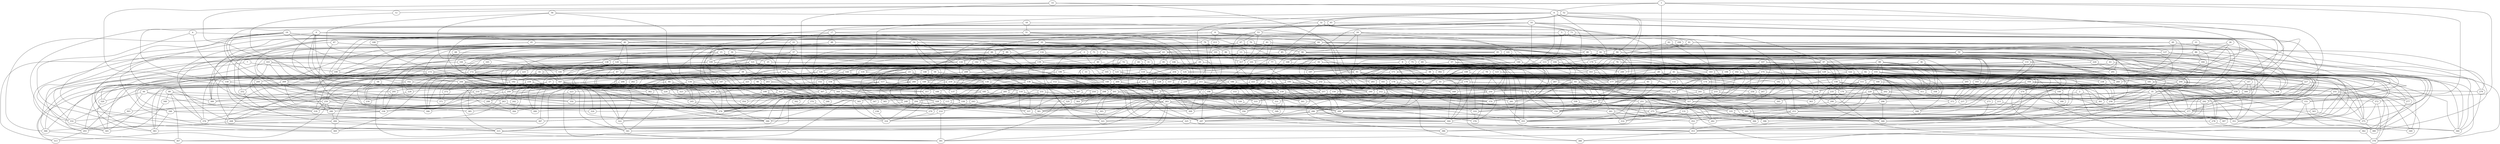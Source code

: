 strict graph "gnp_random_graph(400,0.015)" {
0;
1;
2;
3;
4;
5;
6;
7;
8;
9;
10;
11;
12;
13;
14;
15;
16;
17;
18;
19;
20;
21;
22;
23;
24;
25;
26;
27;
28;
29;
30;
31;
32;
33;
34;
35;
36;
37;
38;
39;
40;
41;
42;
43;
44;
45;
46;
47;
48;
49;
50;
51;
52;
53;
54;
55;
56;
57;
58;
59;
60;
61;
62;
63;
64;
65;
66;
67;
68;
69;
70;
71;
72;
73;
74;
75;
76;
77;
78;
79;
80;
81;
82;
83;
84;
85;
86;
87;
88;
89;
90;
91;
92;
93;
94;
95;
96;
97;
98;
99;
100;
101;
102;
103;
104;
105;
106;
107;
108;
109;
110;
111;
112;
113;
114;
115;
116;
117;
118;
119;
120;
121;
122;
123;
124;
125;
126;
127;
128;
129;
130;
131;
132;
133;
134;
135;
136;
137;
138;
139;
140;
141;
142;
143;
144;
145;
146;
147;
148;
149;
150;
151;
152;
153;
154;
155;
156;
157;
158;
159;
160;
161;
162;
163;
164;
165;
166;
167;
168;
169;
170;
171;
172;
173;
174;
175;
176;
177;
178;
179;
180;
181;
182;
183;
184;
185;
186;
187;
188;
189;
190;
191;
192;
193;
194;
195;
196;
197;
198;
199;
200;
201;
202;
203;
204;
205;
206;
207;
208;
209;
210;
211;
212;
213;
214;
215;
216;
217;
218;
219;
220;
221;
222;
223;
224;
225;
226;
227;
228;
229;
230;
231;
232;
233;
234;
235;
236;
237;
238;
239;
240;
241;
242;
243;
244;
245;
246;
247;
248;
249;
250;
251;
252;
253;
254;
255;
256;
257;
258;
259;
260;
261;
262;
263;
264;
265;
266;
267;
268;
269;
270;
271;
272;
273;
274;
275;
276;
277;
278;
279;
280;
281;
282;
283;
284;
285;
286;
287;
288;
289;
290;
291;
292;
293;
294;
295;
296;
297;
298;
299;
300;
301;
302;
303;
304;
305;
306;
307;
308;
309;
310;
311;
312;
313;
314;
315;
316;
317;
318;
319;
320;
321;
322;
323;
324;
325;
326;
327;
328;
329;
330;
331;
332;
333;
334;
335;
336;
337;
338;
339;
340;
341;
342;
343;
344;
345;
346;
347;
348;
349;
350;
351;
352;
353;
354;
355;
356;
357;
358;
359;
360;
361;
362;
363;
364;
365;
366;
367;
368;
369;
370;
371;
372;
373;
374;
375;
376;
377;
378;
379;
380;
381;
382;
383;
384;
385;
386;
387;
388;
389;
390;
391;
392;
393;
394;
395;
396;
397;
398;
399;
0 -- 162  [is_available=True, prob="0.928473988407"];
0 -- 390  [is_available=True, prob="0.842371422272"];
0 -- 105  [is_available=True, prob="0.0163016204399"];
0 -- 370  [is_available=True, prob="0.993192446512"];
0 -- 338  [is_available=True, prob="0.842184573622"];
0 -- 244  [is_available=True, prob="0.304843425186"];
0 -- 341  [is_available=True, prob="0.286546355919"];
0 -- 20  [is_available=True, prob="0.779086600447"];
0 -- 157  [is_available=True, prob="0.546234066584"];
1 -- 292  [is_available=True, prob="1.0"];
1 -- 6  [is_available=True, prob="0.765761612526"];
1 -- 359  [is_available=True, prob="1.0"];
1 -- 170  [is_available=True, prob="1.0"];
1 -- 12  [is_available=True, prob="0.991138852944"];
1 -- 276  [is_available=True, prob="0.514932247767"];
1 -- 151  [is_available=True, prob="1.0"];
2 -- 258  [is_available=True, prob="0.669164761749"];
2 -- 115  [is_available=True, prob="0.718369909021"];
2 -- 351  [is_available=True, prob="0.664268940199"];
3 -- 313  [is_available=True, prob="0.664543370799"];
3 -- 253  [is_available=True, prob="0.541030208397"];
3 -- 332  [is_available=True, prob="0.768813131825"];
3 -- 125  [is_available=True, prob="0.52680065544"];
3 -- 31  [is_available=True, prob="1.0"];
4 -- 369  [is_available=True, prob="0.0891100355661"];
4 -- 158  [is_available=True, prob="0.498418772179"];
4 -- 46  [is_available=True, prob="0.780996996662"];
5 -- 81  [is_available=True, prob="1.0"];
5 -- 266  [is_available=True, prob="1.0"];
5 -- 113  [is_available=True, prob="0.97749412576"];
6 -- 32  [is_available=True, prob="1.0"];
6 -- 35  [is_available=True, prob="0.82659592262"];
6 -- 289  [is_available=True, prob="0.39964674266"];
6 -- 104  [is_available=True, prob="0.936615560566"];
6 -- 144  [is_available=True, prob="0.265978328635"];
6 -- 384  [is_available=True, prob="0.123756608086"];
6 -- 53  [is_available=True, prob="0.173674066559"];
6 -- 29  [is_available=True, prob="0.539570029884"];
6 -- 94  [is_available=True, prob="1.0"];
7 -- 145  [is_available=True, prob="0.836796859221"];
7 -- 366  [is_available=True, prob="0.00601043986764"];
8 -- 64  [is_available=True, prob="0.497960230185"];
8 -- 300  [is_available=True, prob="0.593990065122"];
8 -- 46  [is_available=True, prob="0.784056350372"];
8 -- 212  [is_available=True, prob="0.774048073629"];
8 -- 213  [is_available=True, prob="0.295591096744"];
8 -- 315  [is_available=True, prob="0.36846853858"];
8 -- 190  [is_available=True, prob="0.617216611339"];
9 -- 392  [is_available=True, prob="0.761273438123"];
9 -- 129  [is_available=True, prob="0.420667873571"];
9 -- 154  [is_available=True, prob="0.190803581279"];
9 -- 35  [is_available=True, prob="1.0"];
9 -- 366  [is_available=True, prob="0.706962112832"];
10 -- 194  [is_available=True, prob="0.281932620905"];
10 -- 72  [is_available=True, prob="1.0"];
10 -- 371  [is_available=True, prob="0.629062500227"];
10 -- 300  [is_available=True, prob="0.986370672999"];
10 -- 17  [is_available=True, prob="0.614933748523"];
10 -- 275  [is_available=True, prob="0.952818939773"];
10 -- 183  [is_available=True, prob="1.0"];
10 -- 216  [is_available=True, prob="0.366207083561"];
10 -- 379  [is_available=True, prob="1.0"];
11 -- 16  [is_available=True, prob="0.456790974177"];
11 -- 40  [is_available=True, prob="0.847446300348"];
11 -- 122  [is_available=True, prob="0.239886689414"];
11 -- 118  [is_available=True, prob="1.0"];
11 -- 207  [is_available=True, prob="0.885760566306"];
12 -- 334  [is_available=True, prob="0.741516920917"];
13 -- 224  [is_available=True, prob="1.0"];
13 -- 133  [is_available=True, prob="0.117502768537"];
13 -- 274  [is_available=True, prob="0.462268850533"];
13 -- 276  [is_available=True, prob="0.244763351102"];
13 -- 118  [is_available=True, prob="1.0"];
13 -- 377  [is_available=True, prob="0.481432977817"];
13 -- 317  [is_available=True, prob="0.430585527386"];
13 -- 222  [is_available=True, prob="1.0"];
14 -- 240  [is_available=True, prob="0.170137750129"];
14 -- 52  [is_available=True, prob="0.0336716152719"];
14 -- 189  [is_available=True, prob="0.795607337212"];
14 -- 295  [is_available=True, prob="0.804110844229"];
15 -- 263  [is_available=True, prob="0.672320042236"];
15 -- 105  [is_available=True, prob="0.243949799371"];
15 -- 199  [is_available=True, prob="0.113901747797"];
15 -- 370  [is_available=True, prob="0.584469950727"];
15 -- 25  [is_available=True, prob="0.374327047928"];
15 -- 31  [is_available=True, prob="0.687690528184"];
16 -- 162  [is_available=True, prob="0.196928885405"];
16 -- 293  [is_available=True, prob="0.916752487256"];
16 -- 167  [is_available=True, prob="0.993917352129"];
16 -- 322  [is_available=True, prob="1.0"];
16 -- 376  [is_available=True, prob="0.318935983052"];
17 -- 48  [is_available=True, prob="0.779513879396"];
17 -- 208  [is_available=True, prob="1.0"];
17 -- 188  [is_available=True, prob="0.617050746416"];
17 -- 365  [is_available=True, prob="0.395629504442"];
18 -- 51  [is_available=True, prob="0.775619858292"];
18 -- 388  [is_available=True, prob="0.275827863204"];
18 -- 189  [is_available=True, prob="1.0"];
19 -- 128  [is_available=True, prob="0.663760645041"];
19 -- 200  [is_available=True, prob="0.59377326081"];
19 -- 267  [is_available=True, prob="0.608975383742"];
19 -- 173  [is_available=True, prob="0.301211409198"];
19 -- 366  [is_available=True, prob="1.0"];
19 -- 232  [is_available=True, prob="0.626328316708"];
19 -- 350  [is_available=True, prob="0.0944551672537"];
19 -- 54  [is_available=True, prob="0.224824833727"];
19 -- 318  [is_available=True, prob="0.999573660853"];
20 -- 128  [is_available=True, prob="0.615795094574"];
20 -- 390  [is_available=True, prob="0.443621500938"];
20 -- 369  [is_available=True, prob="0.341288485837"];
20 -- 83  [is_available=True, prob="1.0"];
20 -- 116  [is_available=True, prob="0.802752891258"];
20 -- 190  [is_available=True, prob="0.190294406766"];
20 -- 122  [is_available=True, prob="0.719096489663"];
20 -- 191  [is_available=True, prob="1.0"];
20 -- 126  [is_available=True, prob="1.0"];
20 -- 31  [is_available=True, prob="0.608226349165"];
21 -- 344  [is_available=True, prob="0.600274307044"];
21 -- 308  [is_available=True, prob="0.257393625315"];
21 -- 86  [is_available=True, prob="0.922922236278"];
22 -- 274  [is_available=True, prob="0.41440483615"];
22 -- 37  [is_available=True, prob="0.816264798055"];
22 -- 269  [is_available=True, prob="0.127690319818"];
23 -- 130  [is_available=True, prob="0.586008188809"];
23 -- 262  [is_available=True, prob="0.174082867424"];
23 -- 137  [is_available=True, prob="0.358955356715"];
23 -- 44  [is_available=True, prob="1.0"];
23 -- 174  [is_available=True, prob="0.0119177248193"];
23 -- 276  [is_available=True, prob="0.977759763903"];
23 -- 55  [is_available=True, prob="0.0602255874619"];
23 -- 316  [is_available=True, prob="0.406380738453"];
23 -- 297  [is_available=True, prob="0.691713186441"];
24 -- 258  [is_available=True, prob="0.0180712038971"];
24 -- 259  [is_available=True, prob="0.328275488448"];
24 -- 265  [is_available=True, prob="0.74276244984"];
24 -- 299  [is_available=True, prob="0.602433290935"];
24 -- 109  [is_available=True, prob="0.265413424436"];
24 -- 46  [is_available=True, prob="0.861636214923"];
24 -- 146  [is_available=True, prob="0.978287908428"];
24 -- 147  [is_available=True, prob="0.70147249174"];
24 -- 373  [is_available=True, prob="0.718326920275"];
24 -- 90  [is_available=True, prob="1.0"];
24 -- 158  [is_available=True, prob="0.350826092262"];
25 -- 291  [is_available=True, prob="0.57185688386"];
25 -- 234  [is_available=True, prob="0.957648236676"];
25 -- 91  [is_available=True, prob="0.0568514590771"];
25 -- 221  [is_available=True, prob="0.572668434399"];
26 -- 373  [is_available=True, prob="0.643635041266"];
26 -- 133  [is_available=True, prob="1.0"];
26 -- 63  [is_available=True, prob="0.549458784608"];
27 -- 268  [is_available=True, prob="0.0460487520182"];
27 -- 315  [is_available=True, prob="0.623383615227"];
27 -- 100  [is_available=True, prob="0.970537648664"];
27 -- 110  [is_available=True, prob="1.0"];
28 -- 327  [is_available=True, prob="0.523569342895"];
28 -- 55  [is_available=True, prob="0.698837952413"];
28 -- 273  [is_available=True, prob="0.165398137241"];
28 -- 247  [is_available=True, prob="0.167834711198"];
28 -- 219  [is_available=True, prob="0.659593102379"];
28 -- 61  [is_available=True, prob="0.716166446517"];
28 -- 222  [is_available=True, prob="0.735313818938"];
29 -- 321  [is_available=True, prob="0.472952074322"];
29 -- 338  [is_available=True, prob="0.40117822503"];
29 -- 211  [is_available=True, prob="0.63825904434"];
29 -- 217  [is_available=True, prob="0.829680142614"];
29 -- 122  [is_available=True, prob="0.541441235547"];
29 -- 250  [is_available=True, prob="0.676645215083"];
30 -- 97  [is_available=True, prob="0.131754905734"];
30 -- 322  [is_available=True, prob="0.855785632724"];
30 -- 39  [is_available=True, prob="1.0"];
31 -- 154  [is_available=True, prob="0.0908757890788"];
31 -- 143  [is_available=True, prob="0.0440610107442"];
32 -- 97  [is_available=True, prob="0.0480016648639"];
32 -- 73  [is_available=True, prob="0.560429253506"];
32 -- 332  [is_available=True, prob="1.0"];
32 -- 85  [is_available=True, prob="0.117511810609"];
32 -- 158  [is_available=True, prob="0.18664691996"];
33 -- 140  [is_available=True, prob="0.798547490806"];
34 -- 38  [is_available=True, prob="0.577000340819"];
34 -- 134  [is_available=True, prob="0.0434805257029"];
34 -- 359  [is_available=True, prob="1.0"];
34 -- 298  [is_available=True, prob="1.0"];
34 -- 235  [is_available=True, prob="0.290539083634"];
34 -- 347  [is_available=True, prob="0.608241327199"];
34 -- 197  [is_available=True, prob="1.0"];
35 -- 386  [is_available=True, prob="0.0809036256762"];
35 -- 394  [is_available=True, prob="0.136860799664"];
35 -- 237  [is_available=True, prob="1.0"];
35 -- 278  [is_available=True, prob="0.152780764449"];
35 -- 351  [is_available=True, prob="0.926758233329"];
36 -- 304  [is_available=True, prob="0.591282982378"];
36 -- 194  [is_available=True, prob="0.0320524114248"];
36 -- 358  [is_available=True, prob="0.191734196858"];
36 -- 311  [is_available=True, prob="1.0"];
37 -- 288  [is_available=True, prob="1.0"];
37 -- 355  [is_available=True, prob="1.0"];
37 -- 172  [is_available=True, prob="1.0"];
37 -- 239  [is_available=True, prob="0.462392502138"];
37 -- 114  [is_available=True, prob="0.129550145303"];
37 -- 217  [is_available=True, prob="1.0"];
37 -- 121  [is_available=True, prob="0.64801315503"];
38 -- 176  [is_available=True, prob="1.0"];
38 -- 140  [is_available=True, prob="1.0"];
38 -- 343  [is_available=True, prob="1.0"];
39 -- 204  [is_available=True, prob="0.286595090604"];
39 -- 203  [is_available=True, prob="1.0"];
39 -- 268  [is_available=True, prob="0.564193400253"];
39 -- 276  [is_available=True, prob="0.265991846137"];
39 -- 93  [is_available=True, prob="1.0"];
40 -- 105  [is_available=True, prob="0.983343919868"];
40 -- 306  [is_available=True, prob="0.666211856523"];
40 -- 397  [is_available=True, prob="1.0"];
41 -- 132  [is_available=True, prob="0.938583082346"];
41 -- 270  [is_available=True, prob="0.867068231957"];
41 -- 174  [is_available=True, prob="0.58770106171"];
41 -- 177  [is_available=True, prob="0.626695031766"];
41 -- 274  [is_available=True, prob="0.467537248304"];
41 -- 149  [is_available=True, prob="0.50065966044"];
41 -- 260  [is_available=True, prob="0.229752051961"];
42 -- 181  [is_available=True, prob="0.22603130375"];
42 -- 66  [is_available=True, prob="6.80716723102e-05"];
42 -- 317  [is_available=True, prob="0.557357304076"];
42 -- 101  [is_available=True, prob="1.0"];
42 -- 143  [is_available=True, prob="0.750523685057"];
43 -- 197  [is_available=True, prob="0.769975258622"];
43 -- 351  [is_available=True, prob="0.646092099312"];
44 -- 320  [is_available=True, prob="0.631522787546"];
44 -- 329  [is_available=True, prob="0.855145808831"];
44 -- 303  [is_available=True, prob="0.407564236262"];
44 -- 270  [is_available=True, prob="0.379507546116"];
45 -- 210  [is_available=True, prob="0.972283110537"];
45 -- 59  [is_available=True, prob="0.832624312602"];
45 -- 234  [is_available=True, prob="0.483947805027"];
45 -- 63  [is_available=True, prob="0.558544228132"];
46 -- 323  [is_available=True, prob="0.589215186917"];
46 -- 120  [is_available=True, prob="0.568254880571"];
46 -- 373  [is_available=True, prob="0.0723202554074"];
46 -- 377  [is_available=True, prob="1.0"];
46 -- 68  [is_available=True, prob="1.0"];
46 -- 58  [is_available=True, prob="1.0"];
47 -- 224  [is_available=True, prob="0.659569329061"];
47 -- 313  [is_available=True, prob="0.701028186239"];
47 -- 203  [is_available=True, prob="0.400863549812"];
47 -- 84  [is_available=True, prob="0.637888149232"];
47 -- 158  [is_available=True, prob="0.904720956752"];
48 -- 312  [is_available=True, prob="0.112968485886"];
48 -- 99  [is_available=True, prob="0.92428145249"];
48 -- 293  [is_available=True, prob="0.218684488037"];
48 -- 143  [is_available=True, prob="0.341523813895"];
49 -- 100  [is_available=True, prob="1.0"];
49 -- 282  [is_available=True, prob="0.236400803006"];
49 -- 251  [is_available=True, prob="0.853330059172"];
49 -- 92  [is_available=True, prob="1.0"];
49 -- 244  [is_available=True, prob="0.672836430162"];
50 -- 97  [is_available=True, prob="0.23543730577"];
50 -- 101  [is_available=True, prob="1.0"];
50 -- 360  [is_available=True, prob="1.0"];
50 -- 184  [is_available=True, prob="0.39619726894"];
50 -- 220  [is_available=True, prob="1.0"];
50 -- 93  [is_available=True, prob="0.337078486038"];
51 -- 134  [is_available=True, prob="1.0"];
51 -- 167  [is_available=True, prob="0.440681140411"];
51 -- 79  [is_available=True, prob="0.378273508881"];
51 -- 244  [is_available=True, prob="0.283522250656"];
51 -- 317  [is_available=True, prob="0.661220663655"];
51 -- 95  [is_available=True, prob="0.0188978712644"];
52 -- 65  [is_available=True, prob="0.798396881678"];
52 -- 260  [is_available=True, prob="0.743528888895"];
52 -- 297  [is_available=True, prob="0.971254276008"];
52 -- 177  [is_available=True, prob="0.405955268924"];
53 -- 67  [is_available=True, prob="0.621456455136"];
53 -- 356  [is_available=True, prob="0.283251022731"];
53 -- 268  [is_available=True, prob="0.43234513442"];
53 -- 151  [is_available=True, prob="0.484537881551"];
53 -- 379  [is_available=True, prob="0.581395882401"];
53 -- 317  [is_available=True, prob="1.0"];
54 -- 224  [is_available=True, prob="0.966277265084"];
54 -- 130  [is_available=True, prob="1.0"];
54 -- 291  [is_available=True, prob="0.397929742218"];
54 -- 389  [is_available=True, prob="1.0"];
54 -- 106  [is_available=True, prob="1.0"];
54 -- 140  [is_available=True, prob="0.889993364289"];
54 -- 109  [is_available=True, prob="0.622455821332"];
54 -- 185  [is_available=True, prob="0.169073886437"];
54 -- 90  [is_available=True, prob="0.999859878456"];
55 -- 169  [is_available=True, prob="0.474803611491"];
56 -- 65  [is_available=True, prob="0.888331485195"];
56 -- 167  [is_available=True, prob="0.762644518622"];
56 -- 270  [is_available=True, prob="0.207831170733"];
56 -- 145  [is_available=True, prob="0.691526305449"];
57 -- 267  [is_available=True, prob="1.0"];
57 -- 281  [is_available=True, prob="0.786426570671"];
57 -- 91  [is_available=True, prob="0.258572174448"];
57 -- 286  [is_available=True, prob="0.1819030086"];
58 -- 385  [is_available=True, prob="0.335987165824"];
58 -- 323  [is_available=True, prob="0.121828321651"];
59 -- 224  [is_available=True, prob="0.913160100491"];
59 -- 275  [is_available=True, prob="0.949227335521"];
59 -- 237  [is_available=True, prob="0.679662505943"];
59 -- 221  [is_available=True, prob="0.726587906341"];
60 -- 360  [is_available=True, prob="0.400303104741"];
60 -- 98  [is_available=True, prob="0.0931197888457"];
60 -- 226  [is_available=True, prob="0.574552164481"];
60 -- 382  [is_available=True, prob="0.24806791354"];
60 -- 119  [is_available=True, prob="0.990542735899"];
61 -- 169  [is_available=True, prob="0.770137779275"];
61 -- 241  [is_available=True, prob="1.0"];
61 -- 207  [is_available=True, prob="0.132723661463"];
62 -- 355  [is_available=True, prob="0.469768724646"];
62 -- 108  [is_available=True, prob="0.468726141104"];
62 -- 127  [is_available=True, prob="1.0"];
63 -- 289  [is_available=True, prob="0.711070278676"];
63 -- 323  [is_available=True, prob="0.97806340969"];
63 -- 373  [is_available=True, prob="0.994376035854"];
63 -- 125  [is_available=True, prob="0.579470595933"];
63 -- 95  [is_available=True, prob="0.123348051905"];
64 -- 108  [is_available=True, prob="1.0"];
64 -- 239  [is_available=True, prob="1.0"];
64 -- 328  [is_available=True, prob="1.0"];
64 -- 85  [is_available=True, prob="1.0"];
64 -- 249  [is_available=True, prob="1.0"];
64 -- 219  [is_available=True, prob="0.800089347324"];
64 -- 380  [is_available=True, prob="0.854040150005"];
65 -- 73  [is_available=True, prob="1.0"];
65 -- 344  [is_available=True, prob="0.311171770097"];
66 -- 152  [is_available=True, prob="0.994957167364"];
66 -- 355  [is_available=True, prob="1.0"];
66 -- 109  [is_available=True, prob="0.785507521006"];
66 -- 205  [is_available=True, prob="0.953016061959"];
67 -- 168  [is_available=True, prob="0.241818530443"];
67 -- 208  [is_available=True, prob="0.865509857205"];
67 -- 252  [is_available=True, prob="0.182023388488"];
67 -- 92  [is_available=True, prob="0.331969294059"];
68 -- 324  [is_available=True, prob="0.0127098713452"];
68 -- 118  [is_available=True, prob="0.166302115226"];
69 -- 232  [is_available=True, prob="1.0"];
69 -- 361  [is_available=True, prob="1.0"];
69 -- 91  [is_available=True, prob="1.0"];
70 -- 294  [is_available=True, prob="1.0"];
70 -- 269  [is_available=True, prob="0.900185451779"];
70 -- 111  [is_available=True, prob="0.701961683548"];
70 -- 80  [is_available=True, prob="1.0"];
70 -- 307  [is_available=True, prob="1.0"];
70 -- 379  [is_available=True, prob="0.183644508415"];
71 -- 193  [is_available=True, prob="0.34563091928"];
71 -- 91  [is_available=True, prob="0.710587060346"];
71 -- 332  [is_available=True, prob="1.0"];
71 -- 109  [is_available=True, prob="0.773821783697"];
72 -- 198  [is_available=True, prob="1.0"];
72 -- 297  [is_available=True, prob="0.655961432923"];
72 -- 363  [is_available=True, prob="0.080968961137"];
72 -- 301  [is_available=True, prob="1.0"];
72 -- 370  [is_available=True, prob="1.0"];
72 -- 361  [is_available=True, prob="0.0653666069569"];
73 -- 389  [is_available=True, prob="0.818988269946"];
73 -- 79  [is_available=True, prob="1.0"];
73 -- 143  [is_available=True, prob="0.474353638686"];
73 -- 251  [is_available=True, prob="1.0"];
74 -- 355  [is_available=True, prob="1.0"];
74 -- 136  [is_available=True, prob="0.767207395443"];
74 -- 362  [is_available=True, prob="0.845849091141"];
74 -- 173  [is_available=True, prob="0.250287685874"];
74 -- 264  [is_available=True, prob="0.252377454497"];
74 -- 245  [is_available=True, prob="1.0"];
74 -- 123  [is_available=True, prob="0.390717892914"];
75 -- 361  [is_available=True, prob="1.0"];
75 -- 125  [is_available=True, prob="0.0770424076913"];
75 -- 366  [is_available=True, prob="1.0"];
75 -- 311  [is_available=True, prob="0.351336917229"];
76 -- 351  [is_available=True, prob="1.0"];
76 -- 339  [is_available=True, prob="1.0"];
76 -- 163  [is_available=True, prob="0.585214342123"];
76 -- 389  [is_available=True, prob="1.0"];
76 -- 287  [is_available=True, prob="0.80697104252"];
77 -- 137  [is_available=True, prob="0.918469652573"];
77 -- 327  [is_available=True, prob="1.0"];
77 -- 172  [is_available=True, prob="1.0"];
77 -- 319  [is_available=True, prob="0.503254297643"];
78 -- 177  [is_available=True, prob="0.374505423771"];
78 -- 390  [is_available=True, prob="0.162325544138"];
78 -- 281  [is_available=True, prob="0.511942192401"];
79 -- 96  [is_available=True, prob="0.552215982075"];
79 -- 160  [is_available=True, prob="0.783587615531"];
79 -- 259  [is_available=True, prob="1.0"];
79 -- 145  [is_available=True, prob="0.648959898236"];
79 -- 309  [is_available=True, prob="0.994614990374"];
79 -- 310  [is_available=True, prob="0.311954384016"];
79 -- 279  [is_available=True, prob="0.792125943691"];
80 -- 258  [is_available=True, prob="1.0"];
80 -- 339  [is_available=True, prob="0.655547089286"];
80 -- 118  [is_available=True, prob="1.0"];
80 -- 126  [is_available=True, prob="0.688807698908"];
80 -- 255  [is_available=True, prob="1.0"];
81 -- 108  [is_available=True, prob="1.0"];
81 -- 83  [is_available=True, prob="0.907434268989"];
81 -- 100  [is_available=True, prob="0.778559363329"];
81 -- 279  [is_available=True, prob="0.0784148403499"];
82 -- 210  [is_available=True, prob="1.0"];
82 -- 260  [is_available=True, prob="0.943749969889"];
82 -- 174  [is_available=True, prob="0.880150296914"];
82 -- 151  [is_available=True, prob="1.0"];
83 -- 260  [is_available=True, prob="1.0"];
83 -- 177  [is_available=True, prob="1.0"];
83 -- 168  [is_available=True, prob="0.145185478294"];
83 -- 143  [is_available=True, prob="1.0"];
83 -- 317  [is_available=True, prob="1.0"];
83 -- 232  [is_available=True, prob="0.395300008505"];
84 -- 371  [is_available=True, prob="0.00397251539626"];
84 -- 337  [is_available=True, prob="0.119806097345"];
84 -- 307  [is_available=True, prob="0.877304251388"];
84 -- 390  [is_available=True, prob="0.716349181266"];
85 -- 138  [is_available=True, prob="1.0"];
85 -- 229  [is_available=True, prob="0.352262242769"];
86 -- 184  [is_available=True, prob="1.0"];
86 -- 169  [is_available=True, prob="0.499375818809"];
86 -- 378  [is_available=True, prob="0.356562755505"];
86 -- 222  [is_available=True, prob="0.776563356119"];
87 -- 90  [is_available=True, prob="0.249638435623"];
87 -- 306  [is_available=True, prob="0.179666644028"];
87 -- 394  [is_available=True, prob="0.461061642572"];
87 -- 309  [is_available=True, prob="0.400088927563"];
88 -- 167  [is_available=True, prob="0.629886162441"];
88 -- 296  [is_available=True, prob="0.246108459558"];
88 -- 233  [is_available=True, prob="1.0"];
88 -- 206  [is_available=True, prob="0.832177212062"];
88 -- 360  [is_available=True, prob="1.0"];
88 -- 311  [is_available=True, prob="0.612047877706"];
88 -- 155  [is_available=True, prob="0.112026254815"];
88 -- 222  [is_available=True, prob="0.883871033828"];
89 -- 389  [is_available=True, prob="1.0"];
89 -- 370  [is_available=True, prob="0.809994139366"];
89 -- 340  [is_available=True, prob="0.351786662657"];
89 -- 365  [is_available=True, prob="0.693167865235"];
89 -- 367  [is_available=True, prob="0.327147694744"];
90 -- 392  [is_available=True, prob="0.227718244275"];
90 -- 261  [is_available=True, prob="0.765833800218"];
90 -- 168  [is_available=True, prob="1.0"];
90 -- 177  [is_available=True, prob="0.79746898133"];
90 -- 345  [is_available=True, prob="0.640144931021"];
90 -- 189  [is_available=True, prob="0.0349562306398"];
90 -- 264  [is_available=True, prob="0.658832035461"];
90 -- 377  [is_available=True, prob="0.900300663163"];
91 -- 161  [is_available=True, prob="0.0576637707756"];
91 -- 294  [is_available=True, prob="0.947434488637"];
91 -- 375  [is_available=True, prob="1.0"];
91 -- 178  [is_available=True, prob="0.397110770396"];
92 -- 113  [is_available=True, prob="0.319520686924"];
92 -- 361  [is_available=True, prob="0.860810674226"];
92 -- 202  [is_available=True, prob="0.463797379545"];
92 -- 139  [is_available=True, prob="1.0"];
92 -- 227  [is_available=True, prob="0.151058892108"];
92 -- 217  [is_available=True, prob="0.303776305701"];
93 -- 330  [is_available=True, prob="0.437837874321"];
93 -- 207  [is_available=True, prob="0.057812784225"];
93 -- 381  [is_available=True, prob="0.40959714283"];
93 -- 282  [is_available=True, prob="0.0172370432271"];
93 -- 378  [is_available=True, prob="0.728665368245"];
93 -- 250  [is_available=True, prob="0.818405384179"];
94 -- 192  [is_available=True, prob="0.933263900124"];
94 -- 240  [is_available=True, prob="0.971581478926"];
94 -- 179  [is_available=True, prob="0.65610513391"];
94 -- 149  [is_available=True, prob="1.0"];
94 -- 375  [is_available=True, prob="0.514351585194"];
94 -- 377  [is_available=True, prob="0.800168295515"];
94 -- 159  [is_available=True, prob="0.522344087766"];
95 -- 258  [is_available=True, prob="0.515798776624"];
95 -- 293  [is_available=True, prob="0.372303260558"];
95 -- 386  [is_available=True, prob="1.0"];
95 -- 272  [is_available=True, prob="0.981578613471"];
95 -- 183  [is_available=True, prob="0.292419413135"];
95 -- 287  [is_available=True, prob="0.549441031947"];
95 -- 124  [is_available=True, prob="0.297698771662"];
96 -- 228  [is_available=True, prob="0.197356671042"];
96 -- 104  [is_available=True, prob="0.347636321532"];
96 -- 271  [is_available=True, prob="0.625991901176"];
96 -- 136  [is_available=True, prob="1.0"];
96 -- 399  [is_available=True, prob="0.450900365747"];
96 -- 250  [is_available=True, prob="0.645137855479"];
97 -- 129  [is_available=True, prob="0.71801757913"];
97 -- 135  [is_available=True, prob="1.0"];
97 -- 170  [is_available=True, prob="0.535269979255"];
97 -- 143  [is_available=True, prob="0.48489599055"];
97 -- 371  [is_available=True, prob="0.214318364266"];
97 -- 277  [is_available=True, prob="0.20321201898"];
97 -- 156  [is_available=True, prob="1.0"];
97 -- 221  [is_available=True, prob="1.0"];
98 -- 391  [is_available=True, prob="0.942297071126"];
98 -- 169  [is_available=True, prob="0.845140064955"];
98 -- 301  [is_available=True, prob="0.153194409172"];
98 -- 242  [is_available=True, prob="0.781903883485"];
98 -- 312  [is_available=True, prob="0.282229812714"];
99 -- 217  [is_available=True, prob="0.961396165362"];
99 -- 315  [is_available=True, prob="1.0"];
99 -- 142  [is_available=True, prob="0.469865257556"];
99 -- 351  [is_available=True, prob="0.513133781193"];
100 -- 304  [is_available=True, prob="0.256492076391"];
100 -- 180  [is_available=True, prob="1.0"];
100 -- 377  [is_available=True, prob="1.0"];
101 -- 196  [is_available=True, prob="1.0"];
101 -- 198  [is_available=True, prob="0.991669029114"];
101 -- 203  [is_available=True, prob="0.763723945948"];
101 -- 304  [is_available=True, prob="0.943290731706"];
101 -- 182  [is_available=True, prob="0.725575527124"];
101 -- 124  [is_available=True, prob="1.0"];
102 -- 358  [is_available=True, prob="0.869043357962"];
102 -- 327  [is_available=True, prob="1.0"];
102 -- 177  [is_available=True, prob="0.99366957444"];
102 -- 274  [is_available=True, prob="1.0"];
102 -- 244  [is_available=True, prob="0.58368869156"];
102 -- 319  [is_available=True, prob="1.0"];
103 -- 280  [is_available=True, prob="0.215401325744"];
103 -- 187  [is_available=True, prob="1.0"];
103 -- 269  [is_available=True, prob="0.427368974103"];
103 -- 190  [is_available=True, prob="0.556904781689"];
103 -- 383  [is_available=True, prob="0.927962860529"];
104 -- 384  [is_available=True, prob="0.100161889278"];
104 -- 163  [is_available=True, prob="1.0"];
104 -- 359  [is_available=True, prob="0.583110968596"];
104 -- 298  [is_available=True, prob="0.283393350588"];
104 -- 370  [is_available=True, prob="0.116913685188"];
104 -- 375  [is_available=True, prob="1.0"];
105 -- 230  [is_available=True, prob="1.0"];
105 -- 264  [is_available=True, prob="0.837657707529"];
105 -- 339  [is_available=True, prob="0.582966429092"];
105 -- 244  [is_available=True, prob="0.849268317986"];
105 -- 335  [is_available=True, prob="0.961355823811"];
106 -- 144  [is_available=True, prob="1.0"];
106 -- 292  [is_available=True, prob="0.292509151285"];
106 -- 140  [is_available=True, prob="0.721306958322"];
106 -- 353  [is_available=True, prob="0.950979195748"];
107 -- 397  [is_available=True, prob="1.0"];
107 -- 194  [is_available=True, prob="0.172205838687"];
107 -- 157  [is_available=True, prob="0.873398201938"];
107 -- 238  [is_available=True, prob="0.400022935458"];
107 -- 175  [is_available=True, prob="0.485231473811"];
108 -- 161  [is_available=True, prob="0.186826740727"];
108 -- 329  [is_available=True, prob="0.161337014896"];
108 -- 238  [is_available=True, prob="0.0754609876876"];
108 -- 398  [is_available=True, prob="0.999730713267"];
108 -- 310  [is_available=True, prob="0.95849985336"];
108 -- 383  [is_available=True, prob="0.88105442976"];
109 -- 305  [is_available=True, prob="1.0"];
109 -- 110  [is_available=True, prob="0.968270928574"];
109 -- 209  [is_available=True, prob="0.67709725059"];
109 -- 115  [is_available=True, prob="1.0"];
109 -- 148  [is_available=True, prob="0.621995098012"];
109 -- 250  [is_available=True, prob="0.0884632576419"];
109 -- 280  [is_available=True, prob="0.726033819676"];
110 -- 207  [is_available=True, prob="0.526951784523"];
110 -- 304  [is_available=True, prob="0.215997637387"];
110 -- 276  [is_available=True, prob="1.0"];
110 -- 214  [is_available=True, prob="0.717990819512"];
110 -- 248  [is_available=True, prob="0.814251821756"];
110 -- 282  [is_available=True, prob="0.909667103395"];
111 -- 323  [is_available=True, prob="0.532764241896"];
111 -- 292  [is_available=True, prob="1.0"];
111 -- 359  [is_available=True, prob="1.0"];
111 -- 334  [is_available=True, prob="0.783085506651"];
111 -- 339  [is_available=True, prob="0.258313771299"];
111 -- 308  [is_available=True, prob="0.770143731948"];
111 -- 351  [is_available=True, prob="0.53385259456"];
112 -- 240  [is_available=True, prob="0.260287423448"];
112 -- 323  [is_available=True, prob="0.764037946858"];
113 -- 259  [is_available=True, prob="0.585685250219"];
113 -- 330  [is_available=True, prob="0.985283284323"];
113 -- 171  [is_available=True, prob="0.385931219314"];
113 -- 282  [is_available=True, prob="0.784780399844"];
114 -- 354  [is_available=True, prob="1.0"];
114 -- 202  [is_available=True, prob="0.851002491994"];
114 -- 177  [is_available=True, prob="0.0580916235759"];
114 -- 344  [is_available=True, prob="0.540666367201"];
114 -- 346  [is_available=True, prob="0.750616366295"];
115 -- 289  [is_available=True, prob="0.633569404692"];
115 -- 385  [is_available=True, prob="0.920101732839"];
116 -- 378  [is_available=True, prob="0.248263636015"];
116 -- 138  [is_available=True, prob="0.591505605208"];
116 -- 139  [is_available=True, prob="0.272716136955"];
116 -- 125  [is_available=True, prob="0.314981272945"];
117 -- 240  [is_available=True, prob="0.938001635488"];
117 -- 137  [is_available=True, prob="0.423052908181"];
117 -- 332  [is_available=True, prob="1.0"];
117 -- 312  [is_available=True, prob="1.0"];
118 -- 195  [is_available=True, prob="0.231874253703"];
118 -- 135  [is_available=True, prob="1.0"];
118 -- 136  [is_available=True, prob="1.0"];
118 -- 334  [is_available=True, prob="0.265194034965"];
118 -- 377  [is_available=True, prob="0.0240627717168"];
119 -- 361  [is_available=True, prob="0.151242050537"];
119 -- 234  [is_available=True, prob="0.766102081989"];
119 -- 238  [is_available=True, prob="1.0"];
119 -- 306  [is_available=True, prob="1.0"];
119 -- 212  [is_available=True, prob="1.0"];
119 -- 149  [is_available=True, prob="0.773721859679"];
119 -- 218  [is_available=True, prob="0.840997398149"];
120 -- 320  [is_available=True, prob="0.465234403624"];
120 -- 207  [is_available=True, prob="0.958749755322"];
120 -- 145  [is_available=True, prob="0.491804400062"];
120 -- 306  [is_available=True, prob="0.33068564096"];
120 -- 277  [is_available=True, prob="1.0"];
120 -- 346  [is_available=True, prob="0.918366475138"];
120 -- 381  [is_available=True, prob="0.896183071815"];
121 -- 225  [is_available=True, prob="0.318461377309"];
121 -- 323  [is_available=True, prob="0.442606057029"];
121 -- 230  [is_available=True, prob="0.0897339536254"];
121 -- 339  [is_available=True, prob="1.0"];
121 -- 155  [is_available=True, prob="0.914183253419"];
121 -- 357  [is_available=True, prob="1.0"];
122 -- 130  [is_available=True, prob="0.706778893305"];
122 -- 296  [is_available=True, prob="0.900464761226"];
122 -- 386  [is_available=True, prob="1.0"];
122 -- 398  [is_available=True, prob="1.0"];
122 -- 271  [is_available=True, prob="0.197212179053"];
122 -- 311  [is_available=True, prob="0.929516912412"];
123 -- 128  [is_available=True, prob="0.818729690639"];
123 -- 376  [is_available=True, prob="0.128537821014"];
123 -- 132  [is_available=True, prob="0.204759772881"];
124 -- 327  [is_available=True, prob="1.0"];
124 -- 218  [is_available=True, prob="0.185723508377"];
124 -- 283  [is_available=True, prob="0.815335766133"];
125 -- 192  [is_available=True, prob="0.101005792843"];
125 -- 261  [is_available=True, prob="1.0"];
125 -- 140  [is_available=True, prob="0.252306575276"];
125 -- 206  [is_available=True, prob="0.500026301231"];
125 -- 248  [is_available=True, prob="0.0234410459359"];
125 -- 212  [is_available=True, prob="0.603662597264"];
125 -- 378  [is_available=True, prob="0.287056423815"];
125 -- 157  [is_available=True, prob="0.749380831969"];
126 -- 128  [is_available=True, prob="1.0"];
126 -- 195  [is_available=True, prob="0.398856565266"];
126 -- 199  [is_available=True, prob="0.857765499624"];
126 -- 365  [is_available=True, prob="0.897737049622"];
126 -- 206  [is_available=True, prob="1.0"];
127 -- 168  [is_available=True, prob="0.100820431776"];
127 -- 360  [is_available=True, prob="0.752717499428"];
127 -- 380  [is_available=True, prob="1.0"];
127 -- 309  [is_available=True, prob="0.560594522402"];
128 -- 202  [is_available=True, prob="0.252263465281"];
128 -- 209  [is_available=True, prob="1.0"];
129 -- 227  [is_available=True, prob="1.0"];
129 -- 170  [is_available=True, prob="1.0"];
129 -- 267  [is_available=True, prob="0.00730714827553"];
129 -- 270  [is_available=True, prob="0.143820155241"];
129 -- 375  [is_available=True, prob="0.044173384683"];
129 -- 380  [is_available=True, prob="0.83458694667"];
129 -- 222  [is_available=True, prob="0.409920053041"];
130 -- 325  [is_available=True, prob="0.109142080992"];
130 -- 137  [is_available=True, prob="0.996071332771"];
130 -- 399  [is_available=True, prob="0.475179337408"];
130 -- 287  [is_available=True, prob="1.0"];
131 -- 352  [is_available=True, prob="0.67984265233"];
131 -- 355  [is_available=True, prob="1.0"];
132 -- 314  [is_available=True, prob="0.251819723148"];
133 -- 353  [is_available=True, prob="0.451281270596"];
133 -- 202  [is_available=True, prob="1.0"];
133 -- 140  [is_available=True, prob="0.527561755135"];
133 -- 249  [is_available=True, prob="0.056055748531"];
134 -- 209  [is_available=True, prob="0.796982453084"];
134 -- 301  [is_available=True, prob="0.638935492006"];
134 -- 305  [is_available=True, prob="1.0"];
135 -- 154  [is_available=True, prob="0.998796192861"];
135 -- 206  [is_available=True, prob="0.845684212459"];
135 -- 271  [is_available=True, prob="0.498519673123"];
136 -- 357  [is_available=True, prob="0.342322007934"];
136 -- 297  [is_available=True, prob="0.864547620009"];
136 -- 364  [is_available=True, prob="0.697702820249"];
136 -- 276  [is_available=True, prob="0.442480107689"];
136 -- 217  [is_available=True, prob="0.731424794061"];
136 -- 282  [is_available=True, prob="0.414122838867"];
137 -- 243  [is_available=True, prob="0.502991006211"];
138 -- 367  [is_available=True, prob="1.0"];
138 -- 145  [is_available=True, prob="0.488033892517"];
138 -- 186  [is_available=True, prob="0.856892942923"];
138 -- 341  [is_available=True, prob="1.0"];
139 -- 353  [is_available=True, prob="0.965506099717"];
139 -- 327  [is_available=True, prob="1.0"];
139 -- 266  [is_available=True, prob="1.0"];
139 -- 145  [is_available=True, prob="1.0"];
139 -- 243  [is_available=True, prob="0.946403496117"];
139 -- 245  [is_available=True, prob="1.0"];
139 -- 150  [is_available=True, prob="0.362950399133"];
140 -- 285  [is_available=True, prob="0.0694910415766"];
140 -- 170  [is_available=True, prob="0.493417781322"];
140 -- 280  [is_available=True, prob="0.46668898883"];
140 -- 281  [is_available=True, prob="0.332571546995"];
141 -- 146  [is_available=True, prob="0.467375271683"];
141 -- 212  [is_available=True, prob="0.629240296562"];
141 -- 301  [is_available=True, prob="0.043724597899"];
141 -- 207  [is_available=True, prob="0.242676453201"];
142 -- 208  [is_available=True, prob="0.692337582052"];
142 -- 369  [is_available=True, prob="1.0"];
142 -- 148  [is_available=True, prob="0.210466010211"];
142 -- 333  [is_available=True, prob="0.363098924965"];
143 -- 226  [is_available=True, prob="1.0"];
143 -- 147  [is_available=True, prob="0.452884751154"];
143 -- 360  [is_available=True, prob="0.566143983956"];
143 -- 244  [is_available=True, prob="1.0"];
143 -- 233  [is_available=True, prob="1.0"];
144 -- 356  [is_available=True, prob="0.540371817871"];
144 -- 370  [is_available=True, prob="0.433528965291"];
144 -- 311  [is_available=True, prob="0.394724935957"];
144 -- 152  [is_available=True, prob="0.462286395959"];
144 -- 378  [is_available=True, prob="0.00973255608782"];
144 -- 187  [is_available=True, prob="1.0"];
145 -- 167  [is_available=True, prob="1.0"];
146 -- 257  [is_available=True, prob="0.426632488173"];
146 -- 163  [is_available=True, prob="0.269611592643"];
146 -- 197  [is_available=True, prob="0.0376952164925"];
146 -- 201  [is_available=True, prob="1.0"];
146 -- 308  [is_available=True, prob="1.0"];
146 -- 265  [is_available=True, prob="1.0"];
146 -- 155  [is_available=True, prob="0.55942866293"];
146 -- 156  [is_available=True, prob="0.170126348054"];
147 -- 351  [is_available=True, prob="0.461310327987"];
147 -- 159  [is_available=True, prob="0.823779467756"];
147 -- 300  [is_available=True, prob="0.230486712292"];
148 -- 259  [is_available=True, prob="0.222528310176"];
148 -- 166  [is_available=True, prob="1.0"];
149 -- 323  [is_available=True, prob="0.552695113984"];
149 -- 334  [is_available=True, prob="0.0662371923792"];
149 -- 307  [is_available=True, prob="0.0669406189985"];
149 -- 308  [is_available=True, prob="0.314830731029"];
149 -- 150  [is_available=True, prob="1.0"];
150 -- 355  [is_available=True, prob="0.408266776209"];
150 -- 333  [is_available=True, prob="0.138443883614"];
151 -- 391  [is_available=True, prob="0.480349413287"];
151 -- 398  [is_available=True, prob="0.193141099959"];
151 -- 380  [is_available=True, prob="0.485285595662"];
152 -- 257  [is_available=True, prob="0.952368405812"];
152 -- 399  [is_available=True, prob="0.268322397455"];
152 -- 276  [is_available=True, prob="1.0"];
152 -- 214  [is_available=True, prob="0.836724859525"];
153 -- 356  [is_available=True, prob="1.0"];
153 -- 333  [is_available=True, prob="0.0850493750867"];
154 -- 357  [is_available=True, prob="1.0"];
154 -- 199  [is_available=True, prob="0.325611951469"];
154 -- 381  [is_available=True, prob="1.0"];
154 -- 382  [is_available=True, prob="0.683838311798"];
155 -- 288  [is_available=True, prob="0.822093552954"];
155 -- 258  [is_available=True, prob="0.407483459764"];
155 -- 235  [is_available=True, prob="1.0"];
155 -- 344  [is_available=True, prob="0.587910989332"];
155 -- 181  [is_available=True, prob="0.649089035471"];
155 -- 159  [is_available=True, prob="0.793996794961"];
156 -- 202  [is_available=True, prob="1.0"];
156 -- 349  [is_available=True, prob="0.658770849457"];
156 -- 339  [is_available=True, prob="0.784899487414"];
156 -- 367  [is_available=True, prob="0.585287246459"];
156 -- 170  [is_available=True, prob="0.0603202758253"];
157 -- 289  [is_available=True, prob="0.677455890207"];
157 -- 355  [is_available=True, prob="0.198100598366"];
157 -- 294  [is_available=True, prob="0.396379178489"];
157 -- 223  [is_available=True, prob="0.929633242139"];
158 -- 387  [is_available=True, prob="1.0"];
158 -- 280  [is_available=True, prob="0.520386654778"];
158 -- 356  [is_available=True, prob="1.0"];
159 -- 388  [is_available=True, prob="0.790775080624"];
159 -- 253  [is_available=True, prob="0.679498415591"];
160 -- 320  [is_available=True, prob="1.0"];
160 -- 169  [is_available=True, prob="0.00814288131851"];
160 -- 172  [is_available=True, prob="0.67870519292"];
161 -- 359  [is_available=True, prob="0.13055943649"];
161 -- 295  [is_available=True, prob="0.793023462441"];
161 -- 215  [is_available=True, prob="0.791032380183"];
161 -- 185  [is_available=True, prob="0.0942730630638"];
162 -- 284  [is_available=True, prob="0.347418720618"];
162 -- 201  [is_available=True, prob="0.828411630128"];
163 -- 352  [is_available=True, prob="0.840504201468"];
163 -- 177  [is_available=True, prob="0.550390154937"];
163 -- 311  [is_available=True, prob="0.297687016108"];
163 -- 281  [is_available=True, prob="0.443534265585"];
163 -- 316  [is_available=True, prob="1.0"];
164 -- 258  [is_available=True, prob="0.915772800575"];
164 -- 228  [is_available=True, prob="0.717636775301"];
164 -- 364  [is_available=True, prob="1.0"];
164 -- 237  [is_available=True, prob="1.0"];
164 -- 339  [is_available=True, prob="0.398028779838"];
164 -- 279  [is_available=True, prob="0.542531748842"];
164 -- 351  [is_available=True, prob="0.886895114242"];
165 -- 172  [is_available=True, prob="0.358810906461"];
166 -- 314  [is_available=True, prob="0.0415509376818"];
166 -- 378  [is_available=True, prob="1.0"];
166 -- 229  [is_available=True, prob="0.64184299874"];
167 -- 224  [is_available=True, prob="0.305436267975"];
167 -- 368  [is_available=True, prob="1.0"];
167 -- 327  [is_available=True, prob="0.198260415103"];
167 -- 341  [is_available=True, prob="1.0"];
167 -- 385  [is_available=True, prob="0.777558972418"];
167 -- 248  [is_available=True, prob="0.269088303344"];
167 -- 382  [is_available=True, prob="0.0494673192058"];
168 -- 197  [is_available=True, prob="0.0457032456457"];
168 -- 204  [is_available=True, prob="0.81812023313"];
168 -- 306  [is_available=True, prob="0.549565691141"];
169 -- 304  [is_available=True, prob="1.0"];
170 -- 290  [is_available=True, prob="0.45649646505"];
170 -- 215  [is_available=True, prob="0.419086390935"];
171 -- 178  [is_available=True, prob="1.0"];
171 -- 265  [is_available=True, prob="0.714361940885"];
171 -- 274  [is_available=True, prob="0.209675275401"];
171 -- 209  [is_available=True, prob="0.221307339844"];
172 -- 192  [is_available=True, prob="0.264382885232"];
172 -- 200  [is_available=True, prob="1.0"];
172 -- 309  [is_available=True, prob="0.772703031241"];
173 -- 200  [is_available=True, prob="0.910953896262"];
173 -- 265  [is_available=True, prob="1.0"];
173 -- 268  [is_available=True, prob="0.379350516725"];
173 -- 302  [is_available=True, prob="1.0"];
173 -- 316  [is_available=True, prob="0.304713631359"];
173 -- 318  [is_available=True, prob="0.531696985099"];
174 -- 241  [is_available=True, prob="1.0"];
174 -- 247  [is_available=True, prob="1.0"];
174 -- 319  [is_available=True, prob="0.844073347626"];
175 -- 256  [is_available=True, prob="0.154161349655"];
175 -- 289  [is_available=True, prob="0.412959445612"];
175 -- 258  [is_available=True, prob="0.222955827606"];
175 -- 368  [is_available=True, prob="0.758549586893"];
175 -- 241  [is_available=True, prob="0.910343542933"];
175 -- 215  [is_available=True, prob="1.0"];
175 -- 186  [is_available=True, prob="0.906170568122"];
175 -- 319  [is_available=True, prob="0.0633910676982"];
176 -- 321  [is_available=True, prob="1.0"];
176 -- 258  [is_available=True, prob="0.433613817498"];
176 -- 388  [is_available=True, prob="1.0"];
176 -- 198  [is_available=True, prob="1.0"];
176 -- 308  [is_available=True, prob="1.0"];
177 -- 335  [is_available=True, prob="0.665333424199"];
177 -- 217  [is_available=True, prob="0.0951549845089"];
178 -- 364  [is_available=True, prob="0.101859524041"];
178 -- 240  [is_available=True, prob="0.395319853906"];
178 -- 310  [is_available=True, prob="0.382588785785"];
178 -- 189  [is_available=True, prob="1.0"];
178 -- 255  [is_available=True, prob="0.45720386186"];
179 -- 308  [is_available=True, prob="0.0581618903367"];
179 -- 196  [is_available=True, prob="0.268850462644"];
181 -- 282  [is_available=True, prob="0.539864617971"];
181 -- 300  [is_available=True, prob="1.0"];
181 -- 274  [is_available=True, prob="0.900003322701"];
182 -- 290  [is_available=True, prob="0.832217361723"];
182 -- 314  [is_available=True, prob="0.0851718842363"];
182 -- 247  [is_available=True, prob="0.39820827023"];
183 -- 198  [is_available=True, prob="0.950033299901"];
183 -- 327  [is_available=True, prob="0.624314615485"];
183 -- 338  [is_available=True, prob="1.0"];
183 -- 351  [is_available=True, prob="1.0"];
184 -- 372  [is_available=True, prob="0.510391880914"];
184 -- 204  [is_available=True, prob="0.716755267171"];
184 -- 194  [is_available=True, prob="0.589686469971"];
185 -- 293  [is_available=True, prob="0.667838501556"];
185 -- 361  [is_available=True, prob="1.0"];
186 -- 319  [is_available=True, prob="1.0"];
186 -- 357  [is_available=True, prob="0.751035660894"];
187 -- 312  [is_available=True, prob="0.735291100707"];
187 -- 210  [is_available=True, prob="0.13402103065"];
187 -- 347  [is_available=True, prob="0.491407509299"];
188 -- 224  [is_available=True, prob="0.510856789052"];
189 -- 338  [is_available=True, prob="0.514074800851"];
190 -- 336  [is_available=True, prob="0.929147195278"];
190 -- 266  [is_available=True, prob="0.881031721779"];
191 -- 256  [is_available=True, prob="0.0415920202286"];
191 -- 317  [is_available=True, prob="1.0"];
191 -- 198  [is_available=True, prob="1.0"];
191 -- 383  [is_available=True, prob="1.0"];
192 -- 257  [is_available=True, prob="0.422002677245"];
192 -- 293  [is_available=True, prob="0.488690593042"];
193 -- 298  [is_available=True, prob="0.160376339994"];
193 -- 278  [is_available=True, prob="0.513304887842"];
194 -- 229  [is_available=True, prob="0.251387893385"];
194 -- 211  [is_available=True, prob="0.901435554726"];
195 -- 322  [is_available=True, prob="0.665843282339"];
195 -- 358  [is_available=True, prob="0.519715794653"];
195 -- 327  [is_available=True, prob="0.382542856861"];
195 -- 201  [is_available=True, prob="0.200351452822"];
195 -- 280  [is_available=True, prob="0.937072709141"];
195 -- 379  [is_available=True, prob="0.842506018664"];
196 -- 297  [is_available=True, prob="1.0"];
196 -- 221  [is_available=True, prob="0.246494080728"];
197 -- 232  [is_available=True, prob="0.0318303261276"];
198 -- 356  [is_available=True, prob="0.929311032468"];
198 -- 302  [is_available=True, prob="0.0860634200014"];
198 -- 207  [is_available=True, prob="1.0"];
198 -- 309  [is_available=True, prob="1.0"];
199 -- 368  [is_available=True, prob="1.0"];
199 -- 246  [is_available=True, prob="0.426065893875"];
199 -- 350  [is_available=True, prob="1.0"];
200 -- 385  [is_available=True, prob="0.595710086132"];
200 -- 252  [is_available=True, prob="0.430790921477"];
200 -- 318  [is_available=True, prob="0.804572120786"];
201 -- 321  [is_available=True, prob="0.0395366929312"];
201 -- 259  [is_available=True, prob="0.527631388427"];
201 -- 292  [is_available=True, prob="0.349327846489"];
201 -- 393  [is_available=True, prob="1.0"];
201 -- 251  [is_available=True, prob="0.642417262673"];
201 -- 381  [is_available=True, prob="0.451691589115"];
202 -- 292  [is_available=True, prob="0.773831104253"];
202 -- 281  [is_available=True, prob="0.0569132189365"];
203 -- 233  [is_available=True, prob="0.901944357643"];
203 -- 394  [is_available=True, prob="0.118673661152"];
203 -- 336  [is_available=True, prob="0.027270654862"];
203 -- 351  [is_available=True, prob="0.234815601959"];
204 -- 353  [is_available=True, prob="0.438498483057"];
204 -- 369  [is_available=True, prob="1.0"];
204 -- 372  [is_available=True, prob="0.202805160964"];
204 -- 285  [is_available=True, prob="0.232427275599"];
204 -- 255  [is_available=True, prob="0.66254765096"];
205 -- 250  [is_available=True, prob="0.479962511869"];
205 -- 351  [is_available=True, prob="0.345515108829"];
206 -- 324  [is_available=True, prob="0.3550171412"];
206 -- 209  [is_available=True, prob="0.543341586783"];
207 -- 396  [is_available=True, prob="0.0706588631273"];
207 -- 310  [is_available=True, prob="0.433573169952"];
208 -- 294  [is_available=True, prob="0.252008061017"];
208 -- 257  [is_available=True, prob="1.0"];
209 -- 261  [is_available=True, prob="0.908135029426"];
209 -- 263  [is_available=True, prob="0.331964386605"];
209 -- 318  [is_available=True, prob="1.0"];
210 -- 340  [is_available=True, prob="0.811485888742"];
210 -- 381  [is_available=True, prob="0.841757480432"];
211 -- 256  [is_available=True, prob="0.14952500703"];
211 -- 239  [is_available=True, prob="0.516894318474"];
211 -- 345  [is_available=True, prob="0.897359765203"];
211 -- 217  [is_available=True, prob="1.0"];
212 -- 387  [is_available=True, prob="0.293108350809"];
212 -- 335  [is_available=True, prob="0.753808868612"];
212 -- 305  [is_available=True, prob="1.0"];
212 -- 276  [is_available=True, prob="0.320982178314"];
212 -- 377  [is_available=True, prob="0.825574827805"];
212 -- 251  [is_available=True, prob="1.0"];
213 -- 333  [is_available=True, prob="1.0"];
214 -- 390  [is_available=True, prob="0.701981892037"];
214 -- 391  [is_available=True, prob="1.0"];
215 -- 397  [is_available=True, prob="0.715023248543"];
215 -- 253  [is_available=True, prob="0.922176164582"];
216 -- 337  [is_available=True, prob="0.560937104068"];
216 -- 283  [is_available=True, prob="0.0820462521309"];
216 -- 338  [is_available=True, prob="0.717487868"];
217 -- 353  [is_available=True, prob="0.96112347991"];
217 -- 297  [is_available=True, prob="0.849795115518"];
217 -- 248  [is_available=True, prob="0.0137823601713"];
218 -- 357  [is_available=True, prob="1.0"];
218 -- 391  [is_available=True, prob="0.867807259549"];
218 -- 240  [is_available=True, prob="0.367308613471"];
218 -- 311  [is_available=True, prob="1.0"];
219 -- 276  [is_available=True, prob="0.7696228817"];
219 -- 239  [is_available=True, prob="0.883799851682"];
220 -- 248  [is_available=True, prob="0.689586673017"];
220 -- 377  [is_available=True, prob="0.966355631351"];
220 -- 291  [is_available=True, prob="1.0"];
221 -- 231  [is_available=True, prob="0.610834952669"];
221 -- 236  [is_available=True, prob="0.165273356534"];
221 -- 350  [is_available=True, prob="1.0"];
221 -- 383  [is_available=True, prob="0.508311644633"];
222 -- 398  [is_available=True, prob="0.112514309959"];
222 -- 280  [is_available=True, prob="1.0"];
223 -- 288  [is_available=True, prob="0.644193792348"];
223 -- 350  [is_available=True, prob="1.0"];
224 -- 245  [is_available=True, prob="1.0"];
226 -- 344  [is_available=True, prob="0.860270274545"];
226 -- 250  [is_available=True, prob="0.0082301924197"];
227 -- 297  [is_available=True, prob="1.0"];
227 -- 396  [is_available=True, prob="0.703655684345"];
227 -- 308  [is_available=True, prob="0.119829690895"];
227 -- 349  [is_available=True, prob="0.291366211994"];
228 -- 230  [is_available=True, prob="0.857299370228"];
229 -- 321  [is_available=True, prob="1.0"];
229 -- 387  [is_available=True, prob="0.528590533816"];
229 -- 353  [is_available=True, prob="1.0"];
229 -- 296  [is_available=True, prob="1.0"];
229 -- 258  [is_available=True, prob="0.697205803009"];
229 -- 237  [is_available=True, prob="0.797177579111"];
229 -- 283  [is_available=True, prob="1.0"];
231 -- 378  [is_available=True, prob="0.601982698314"];
231 -- 365  [is_available=True, prob="0.942040418898"];
231 -- 270  [is_available=True, prob="0.952249132921"];
231 -- 327  [is_available=True, prob="0.474054031542"];
232 -- 257  [is_available=True, prob="0.701591668713"];
232 -- 258  [is_available=True, prob="0.268806428734"];
232 -- 270  [is_available=True, prob="1.0"];
233 -- 368  [is_available=True, prob="0.72194729293"];
233 -- 333  [is_available=True, prob="0.705925008748"];
234 -- 289  [is_available=True, prob="1.0"];
234 -- 322  [is_available=True, prob="0.150947112041"];
234 -- 389  [is_available=True, prob="0.586120280145"];
234 -- 390  [is_available=True, prob="0.870883190057"];
234 -- 272  [is_available=True, prob="0.507365477902"];
235 -- 328  [is_available=True, prob="0.521233432222"];
235 -- 363  [is_available=True, prob="0.570954690326"];
235 -- 290  [is_available=True, prob="1.0"];
235 -- 273  [is_available=True, prob="0.393744252555"];
235 -- 378  [is_available=True, prob="1.0"];
236 -- 316  [is_available=True, prob="1.0"];
238 -- 377  [is_available=True, prob="0.412583806447"];
239 -- 294  [is_available=True, prob="1.0"];
239 -- 301  [is_available=True, prob="0.569621928882"];
239 -- 309  [is_available=True, prob="0.905737677871"];
239 -- 310  [is_available=True, prob="0.180228043241"];
239 -- 348  [is_available=True, prob="0.0984374307274"];
240 -- 364  [is_available=True, prob="0.67288765158"];
240 -- 251  [is_available=True, prob="0.208314552491"];
241 -- 328  [is_available=True, prob="0.380910804816"];
241 -- 372  [is_available=True, prob="0.333798073786"];
242 -- 394  [is_available=True, prob="0.584361461229"];
243 -- 399  [is_available=True, prob="1.0"];
243 -- 337  [is_available=True, prob="0.776320722874"];
244 -- 353  [is_available=True, prob="0.478226636066"];
244 -- 394  [is_available=True, prob="0.946955739376"];
244 -- 272  [is_available=True, prob="1.0"];
244 -- 248  [is_available=True, prob="1.0"];
244 -- 350  [is_available=True, prob="0.0352734126567"];
245 -- 276  [is_available=True, prob="1.0"];
245 -- 270  [is_available=True, prob="1.0"];
248 -- 321  [is_available=True, prob="0.965027984307"];
248 -- 318  [is_available=True, prob="0.129847865546"];
248 -- 286  [is_available=True, prob="0.941127490287"];
250 -- 354  [is_available=True, prob="1.0"];
250 -- 341  [is_available=True, prob="0.138908026735"];
250 -- 376  [is_available=True, prob="0.77664505378"];
250 -- 379  [is_available=True, prob="0.315301567644"];
251 -- 384  [is_available=True, prob="0.719066801785"];
251 -- 289  [is_available=True, prob="0.780193936593"];
251 -- 302  [is_available=True, prob="1.0"];
251 -- 315  [is_available=True, prob="0.545744678987"];
251 -- 253  [is_available=True, prob="0.128392543679"];
252 -- 284  [is_available=True, prob="0.338292251542"];
253 -- 384  [is_available=True, prob="0.997382971953"];
253 -- 268  [is_available=True, prob="0.41758457469"];
253 -- 397  [is_available=True, prob="0.48938449724"];
254 -- 264  [is_available=True, prob="0.294958681746"];
254 -- 257  [is_available=True, prob="0.4955557391"];
254 -- 328  [is_available=True, prob="1.0"];
254 -- 311  [is_available=True, prob="0.770211942578"];
255 -- 396  [is_available=True, prob="0.472214732085"];
255 -- 277  [is_available=True, prob="0.979666913632"];
255 -- 375  [is_available=True, prob="0.321277932332"];
256 -- 275  [is_available=True, prob="0.11084904768"];
257 -- 259  [is_available=True, prob="0.24863992481"];
257 -- 361  [is_available=True, prob="0.918876613441"];
257 -- 364  [is_available=True, prob="0.809586624881"];
257 -- 305  [is_available=True, prob="0.604938014915"];
257 -- 281  [is_available=True, prob="1.0"];
257 -- 379  [is_available=True, prob="0.908990947131"];
259 -- 261  [is_available=True, prob="1.0"];
259 -- 318  [is_available=True, prob="0.6369388284"];
259 -- 313  [is_available=True, prob="1.0"];
259 -- 280  [is_available=True, prob="0.0531749655188"];
260 -- 352  [is_available=True, prob="0.270075107607"];
261 -- 282  [is_available=True, prob="0.192451082655"];
261 -- 314  [is_available=True, prob="0.111799763557"];
263 -- 324  [is_available=True, prob="0.403252566488"];
263 -- 306  [is_available=True, prob="1.0"];
263 -- 275  [is_available=True, prob="1.0"];
263 -- 284  [is_available=True, prob="1.0"];
264 -- 387  [is_available=True, prob="1.0"];
264 -- 295  [is_available=True, prob="0.457684494581"];
264 -- 395  [is_available=True, prob="0.440006549283"];
264 -- 271  [is_available=True, prob="1.0"];
264 -- 376  [is_available=True, prob="0.352925465874"];
264 -- 315  [is_available=True, prob="0.458251965332"];
264 -- 380  [is_available=True, prob="0.0522967603746"];
264 -- 287  [is_available=True, prob="0.566936841236"];
265 -- 286  [is_available=True, prob="0.084690179672"];
266 -- 331  [is_available=True, prob="0.334103104708"];
266 -- 364  [is_available=True, prob="0.544511728201"];
266 -- 365  [is_available=True, prob="0.522210130952"];
266 -- 307  [is_available=True, prob="0.887511262763"];
266 -- 381  [is_available=True, prob="0.197882048125"];
267 -- 331  [is_available=True, prob="0.227554893597"];
267 -- 396  [is_available=True, prob="0.401569586004"];
268 -- 386  [is_available=True, prob="1.0"];
268 -- 293  [is_available=True, prob="1.0"];
269 -- 336  [is_available=True, prob="0.622650957051"];
269 -- 306  [is_available=True, prob="0.141686688897"];
269 -- 345  [is_available=True, prob="1.0"];
269 -- 382  [is_available=True, prob="0.378926320865"];
270 -- 316  [is_available=True, prob="0.585190302283"];
271 -- 359  [is_available=True, prob="1.0"];
272 -- 371  [is_available=True, prob="1.0"];
273 -- 368  [is_available=True, prob="1.0"];
274 -- 384  [is_available=True, prob="0.449795528757"];
274 -- 377  [is_available=True, prob="0.383469690117"];
275 -- 384  [is_available=True, prob="1.0"];
275 -- 390  [is_available=True, prob="1.0"];
275 -- 278  [is_available=True, prob="1.0"];
276 -- 322  [is_available=True, prob="0.17332310376"];
277 -- 380  [is_available=True, prob="0.197575848287"];
278 -- 349  [is_available=True, prob="0.0615816643808"];
279 -- 360  [is_available=True, prob="1.0"];
280 -- 284  [is_available=True, prob="0.727351406972"];
283 -- 289  [is_available=True, prob="0.266107552509"];
283 -- 355  [is_available=True, prob="0.59204107786"];
283 -- 391  [is_available=True, prob="0.853390840551"];
283 -- 393  [is_available=True, prob="0.322358381987"];
283 -- 335  [is_available=True, prob="0.753240389989"];
283 -- 341  [is_available=True, prob="0.769843795019"];
283 -- 303  [is_available=True, prob="1.0"];
284 -- 366  [is_available=True, prob="0.953176100844"];
284 -- 369  [is_available=True, prob="0.0629545309903"];
284 -- 315  [is_available=True, prob="1.0"];
285 -- 288  [is_available=True, prob="0.896262790747"];
285 -- 373  [is_available=True, prob="1.0"];
285 -- 390  [is_available=True, prob="0.659897079333"];
286 -- 352  [is_available=True, prob="1.0"];
286 -- 325  [is_available=True, prob="0.391808955767"];
286 -- 297  [is_available=True, prob="0.985841575079"];
286 -- 304  [is_available=True, prob="1.0"];
287 -- 364  [is_available=True, prob="1.0"];
287 -- 398  [is_available=True, prob="0.0770232471866"];
287 -- 342  [is_available=True, prob="1.0"];
288 -- 394  [is_available=True, prob="0.757511913605"];
289 -- 352  [is_available=True, prob="1.0"];
289 -- 321  [is_available=True, prob="0.521276388191"];
290 -- 377  [is_available=True, prob="0.87352893002"];
290 -- 390  [is_available=True, prob="0.660473415756"];
291 -- 352  [is_available=True, prob="0.185387755845"];
292 -- 368  [is_available=True, prob="1.0"];
292 -- 380  [is_available=True, prob="1.0"];
293 -- 313  [is_available=True, prob="0.0363975830834"];
294 -- 309  [is_available=True, prob="0.788818211855"];
294 -- 346  [is_available=True, prob="1.0"];
294 -- 316  [is_available=True, prob="0.529532723236"];
295 -- 336  [is_available=True, prob="0.175236517379"];
296 -- 368  [is_available=True, prob="0.810023241466"];
296 -- 355  [is_available=True, prob="0.735830789266"];
298 -- 326  [is_available=True, prob="1.0"];
298 -- 329  [is_available=True, prob="0.536521604412"];
298 -- 364  [is_available=True, prob="0.0218098379494"];
298 -- 367  [is_available=True, prob="0.952702769071"];
298 -- 316  [is_available=True, prob="0.473110888238"];
300 -- 327  [is_available=True, prob="0.372940180662"];
300 -- 368  [is_available=True, prob="0.0594685268833"];
302 -- 351  [is_available=True, prob="0.263950122394"];
303 -- 332  [is_available=True, prob="0.564539756972"];
304 -- 360  [is_available=True, prob="0.549975826025"];
304 -- 315  [is_available=True, prob="0.541719381091"];
305 -- 316  [is_available=True, prob="0.861048249"];
307 -- 389  [is_available=True, prob="0.951525560154"];
307 -- 379  [is_available=True, prob="1.0"];
310 -- 376  [is_available=True, prob="1.0"];
311 -- 373  [is_available=True, prob="0.894167079424"];
312 -- 331  [is_available=True, prob="0.322684527671"];
312 -- 354  [is_available=True, prob="0.0892815707591"];
315 -- 391  [is_available=True, prob="0.102569793271"];
319 -- 359  [is_available=True, prob="0.93780654482"];
320 -- 345  [is_available=True, prob="0.771584962145"];
322 -- 341  [is_available=True, prob="0.798113115937"];
325 -- 362  [is_available=True, prob="0.402678419784"];
325 -- 383  [is_available=True, prob="1.0"];
326 -- 359  [is_available=True, prob="0.493118385904"];
327 -- 343  [is_available=True, prob="1.0"];
327 -- 381  [is_available=True, prob="1.0"];
328 -- 337  [is_available=True, prob="1.0"];
328 -- 336  [is_available=True, prob="0.017685736753"];
329 -- 391  [is_available=True, prob="0.410244960553"];
330 -- 399  [is_available=True, prob="1.0"];
330 -- 375  [is_available=True, prob="1.0"];
331 -- 348  [is_available=True, prob="0.915196056942"];
332 -- 345  [is_available=True, prob="1.0"];
333 -- 356  [is_available=True, prob="1.0"];
334 -- 336  [is_available=True, prob="0.302483888056"];
334 -- 348  [is_available=True, prob="0.185706074128"];
335 -- 396  [is_available=True, prob="1.0"];
335 -- 368  [is_available=True, prob="1.0"];
336 -- 370  [is_available=True, prob="0.352695904159"];
337 -- 355  [is_available=True, prob="0.656400499371"];
338 -- 385  [is_available=True, prob="0.543311337815"];
338 -- 359  [is_available=True, prob="0.281970614325"];
339 -- 368  [is_available=True, prob="0.666891180495"];
339 -- 395  [is_available=True, prob="0.856518147768"];
339 -- 363  [is_available=True, prob="0.397524748389"];
340 -- 345  [is_available=True, prob="0.989410780534"];
343 -- 375  [is_available=True, prob="0.0832550848582"];
344 -- 347  [is_available=True, prob="0.851673034941"];
346 -- 387  [is_available=True, prob="0.989899977772"];
346 -- 383  [is_available=True, prob="0.677616152358"];
352 -- 353  [is_available=True, prob="0.719773478844"];
353 -- 388  [is_available=True, prob="0.049738458655"];
361 -- 368  [is_available=True, prob="0.692005115888"];
362 -- 378  [is_available=True, prob="0.905425343726"];
366 -- 367  [is_available=True, prob="0.453886268371"];
372 -- 378  [is_available=True, prob="1.0"];
372 -- 375  [is_available=True, prob="1.0"];
373 -- 398  [is_available=True, prob="0.169435499402"];
374 -- 393  [is_available=True, prob="1.0"];
374 -- 394  [is_available=True, prob="0.842947086406"];
375 -- 380  [is_available=True, prob="0.044070315096"];
}
